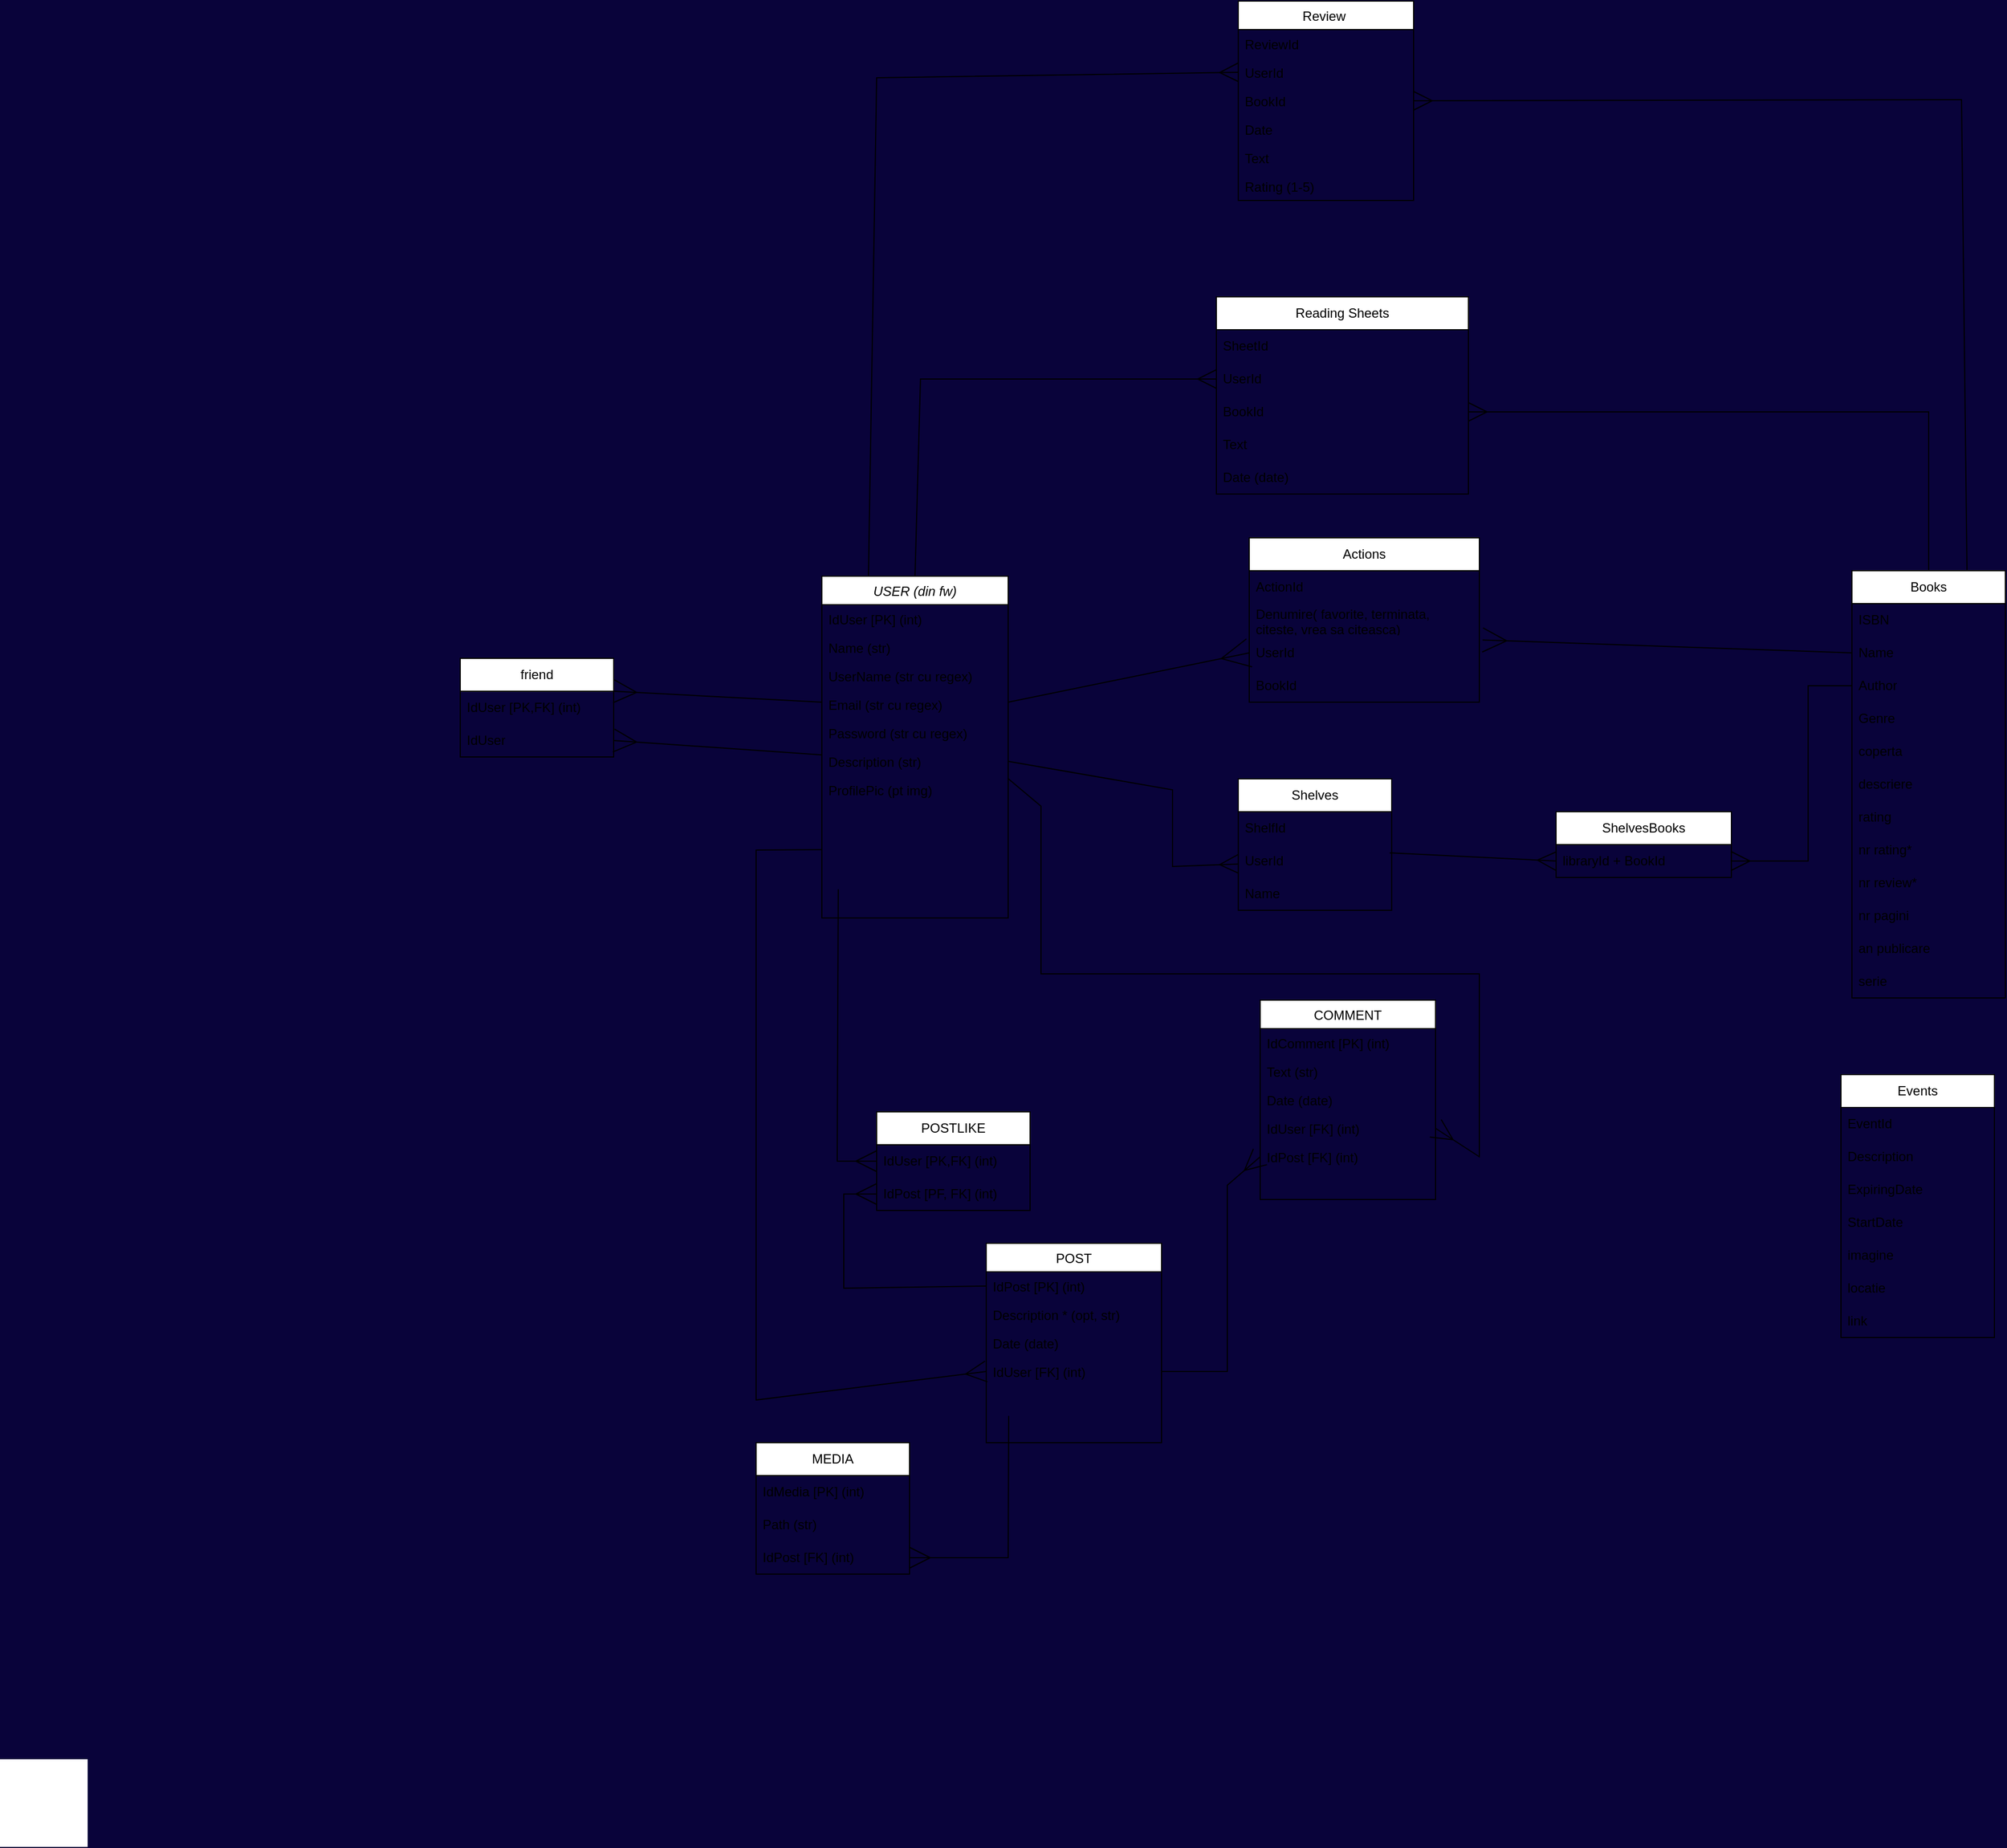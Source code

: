<mxfile version="25.0.2">
  <diagram name="Page-1" id="d7t0EijorHq8jaIxipue">
    <mxGraphModel dx="3233" dy="1976" grid="1" gridSize="10" guides="1" tooltips="1" connect="1" arrows="1" fold="1" page="1" pageScale="1" pageWidth="1920" pageHeight="1200" background="#09033a" math="0" shadow="0">
      <root>
        <mxCell id="0" />
        <mxCell id="1" parent="0" />
        <mxCell id="PUZ8tLJXQuR5AAKcZnAG-1" value="USER (din fw)" style="swimlane;fontStyle=2;align=center;verticalAlign=top;childLayout=stackLayout;horizontal=1;startSize=26;horizontalStack=0;resizeParent=1;resizeLast=0;collapsible=1;marginBottom=0;rounded=0;shadow=0;strokeWidth=1;" parent="1" vertex="1">
          <mxGeometry x="-1170" y="35" width="170" height="312" as="geometry">
            <mxRectangle x="230" y="140" width="160" height="26" as="alternateBounds" />
          </mxGeometry>
        </mxCell>
        <mxCell id="PUZ8tLJXQuR5AAKcZnAG-2" value="IdUser [PK] (int)" style="text;align=left;verticalAlign=top;spacingLeft=4;spacingRight=4;overflow=hidden;rotatable=0;points=[[0,0.5],[1,0.5]];portConstraint=eastwest;" parent="PUZ8tLJXQuR5AAKcZnAG-1" vertex="1">
          <mxGeometry y="26" width="170" height="26" as="geometry" />
        </mxCell>
        <mxCell id="PUZ8tLJXQuR5AAKcZnAG-3" value="Name (str)" style="text;align=left;verticalAlign=top;spacingLeft=4;spacingRight=4;overflow=hidden;rotatable=0;points=[[0,0.5],[1,0.5]];portConstraint=eastwest;" parent="PUZ8tLJXQuR5AAKcZnAG-1" vertex="1">
          <mxGeometry y="52" width="170" height="26" as="geometry" />
        </mxCell>
        <mxCell id="PUZ8tLJXQuR5AAKcZnAG-4" value="UserName (str cu regex)" style="text;align=left;verticalAlign=top;spacingLeft=4;spacingRight=4;overflow=hidden;rotatable=0;points=[[0,0.5],[1,0.5]];portConstraint=eastwest;" parent="PUZ8tLJXQuR5AAKcZnAG-1" vertex="1">
          <mxGeometry y="78" width="170" height="26" as="geometry" />
        </mxCell>
        <mxCell id="PUZ8tLJXQuR5AAKcZnAG-5" value="Email (str cu regex)" style="text;align=left;verticalAlign=top;spacingLeft=4;spacingRight=4;overflow=hidden;rotatable=0;points=[[0,0.5],[1,0.5]];portConstraint=eastwest;rounded=0;shadow=0;html=0;" parent="PUZ8tLJXQuR5AAKcZnAG-1" vertex="1">
          <mxGeometry y="104" width="170" height="26" as="geometry" />
        </mxCell>
        <mxCell id="PUZ8tLJXQuR5AAKcZnAG-7" value="Password (str cu regex)" style="text;align=left;verticalAlign=top;spacingLeft=4;spacingRight=4;overflow=hidden;rotatable=0;points=[[0,0.5],[1,0.5]];portConstraint=eastwest;" parent="PUZ8tLJXQuR5AAKcZnAG-1" vertex="1">
          <mxGeometry y="130" width="170" height="26" as="geometry" />
        </mxCell>
        <mxCell id="PUZ8tLJXQuR5AAKcZnAG-8" value="Description (str)" style="text;align=left;verticalAlign=top;spacingLeft=4;spacingRight=4;overflow=hidden;rotatable=0;points=[[0,0.5],[1,0.5]];portConstraint=eastwest;" parent="PUZ8tLJXQuR5AAKcZnAG-1" vertex="1">
          <mxGeometry y="156" width="170" height="26" as="geometry" />
        </mxCell>
        <mxCell id="PUZ8tLJXQuR5AAKcZnAG-9" value="ProfilePic (pt img)" style="text;align=left;verticalAlign=top;spacingLeft=4;spacingRight=4;overflow=hidden;rotatable=0;points=[[0,0.5],[1,0.5]];portConstraint=eastwest;" parent="PUZ8tLJXQuR5AAKcZnAG-1" vertex="1">
          <mxGeometry y="182" width="170" height="26" as="geometry" />
        </mxCell>
        <mxCell id="PUZ8tLJXQuR5AAKcZnAG-12" value="POST" style="swimlane;fontStyle=0;align=center;verticalAlign=top;childLayout=stackLayout;horizontal=1;startSize=26;horizontalStack=0;resizeParent=1;resizeLast=0;collapsible=1;marginBottom=0;rounded=0;shadow=0;strokeWidth=1;" parent="1" vertex="1">
          <mxGeometry x="-1020" y="644" width="160" height="182" as="geometry">
            <mxRectangle x="130" y="380" width="160" height="26" as="alternateBounds" />
          </mxGeometry>
        </mxCell>
        <mxCell id="PUZ8tLJXQuR5AAKcZnAG-13" value="IdPost [PK] (int)" style="text;align=left;verticalAlign=top;spacingLeft=4;spacingRight=4;overflow=hidden;rotatable=0;points=[[0,0.5],[1,0.5]];portConstraint=eastwest;" parent="PUZ8tLJXQuR5AAKcZnAG-12" vertex="1">
          <mxGeometry y="26" width="160" height="26" as="geometry" />
        </mxCell>
        <mxCell id="PUZ8tLJXQuR5AAKcZnAG-14" value="Description * (opt, str)" style="text;align=left;verticalAlign=top;spacingLeft=4;spacingRight=4;overflow=hidden;rotatable=0;points=[[0,0.5],[1,0.5]];portConstraint=eastwest;" parent="PUZ8tLJXQuR5AAKcZnAG-12" vertex="1">
          <mxGeometry y="52" width="160" height="26" as="geometry" />
        </mxCell>
        <mxCell id="PUZ8tLJXQuR5AAKcZnAG-15" value="Date (date)" style="text;align=left;verticalAlign=top;spacingLeft=4;spacingRight=4;overflow=hidden;rotatable=0;points=[[0,0.5],[1,0.5]];portConstraint=eastwest;rounded=0;shadow=0;html=0;" parent="PUZ8tLJXQuR5AAKcZnAG-12" vertex="1">
          <mxGeometry y="78" width="160" height="26" as="geometry" />
        </mxCell>
        <mxCell id="PUZ8tLJXQuR5AAKcZnAG-17" value="IdUser [FK] (int)" style="text;align=left;verticalAlign=top;spacingLeft=4;spacingRight=4;overflow=hidden;rotatable=0;points=[[0,0.5],[1,0.5]];portConstraint=eastwest;fontStyle=0" parent="PUZ8tLJXQuR5AAKcZnAG-12" vertex="1">
          <mxGeometry y="104" width="160" height="26" as="geometry" />
        </mxCell>
        <mxCell id="PUZ8tLJXQuR5AAKcZnAG-19" value="COMMENT" style="swimlane;fontStyle=0;align=center;verticalAlign=top;childLayout=stackLayout;horizontal=1;startSize=26;horizontalStack=0;resizeParent=1;resizeLast=0;collapsible=1;marginBottom=0;rounded=0;shadow=0;strokeWidth=1;" parent="1" vertex="1">
          <mxGeometry x="-770" y="422" width="160" height="182" as="geometry">
            <mxRectangle x="340" y="380" width="170" height="26" as="alternateBounds" />
          </mxGeometry>
        </mxCell>
        <mxCell id="PUZ8tLJXQuR5AAKcZnAG-20" value="IdComment [PK] (int)" style="text;align=left;verticalAlign=top;spacingLeft=4;spacingRight=4;overflow=hidden;rotatable=0;points=[[0,0.5],[1,0.5]];portConstraint=eastwest;" parent="PUZ8tLJXQuR5AAKcZnAG-19" vertex="1">
          <mxGeometry y="26" width="160" height="26" as="geometry" />
        </mxCell>
        <mxCell id="PUZ8tLJXQuR5AAKcZnAG-21" value="Text (str)" style="text;align=left;verticalAlign=top;spacingLeft=4;spacingRight=4;overflow=hidden;rotatable=0;points=[[0,0.5],[1,0.5]];portConstraint=eastwest;" parent="PUZ8tLJXQuR5AAKcZnAG-19" vertex="1">
          <mxGeometry y="52" width="160" height="26" as="geometry" />
        </mxCell>
        <mxCell id="PUZ8tLJXQuR5AAKcZnAG-22" value="Date (date)" style="text;align=left;verticalAlign=top;spacingLeft=4;spacingRight=4;overflow=hidden;rotatable=0;points=[[0,0.5],[1,0.5]];portConstraint=eastwest;" parent="PUZ8tLJXQuR5AAKcZnAG-19" vertex="1">
          <mxGeometry y="78" width="160" height="26" as="geometry" />
        </mxCell>
        <mxCell id="PUZ8tLJXQuR5AAKcZnAG-23" value="IdUser [FK] (int)" style="text;align=left;verticalAlign=top;spacingLeft=4;spacingRight=4;overflow=hidden;rotatable=0;points=[[0,0.5],[1,0.5]];portConstraint=eastwest;" parent="PUZ8tLJXQuR5AAKcZnAG-19" vertex="1">
          <mxGeometry y="104" width="160" height="26" as="geometry" />
        </mxCell>
        <mxCell id="PUZ8tLJXQuR5AAKcZnAG-24" value="IdPost [FK] (int)" style="text;align=left;verticalAlign=top;spacingLeft=4;spacingRight=4;overflow=hidden;rotatable=0;points=[[0,0.5],[1,0.5]];portConstraint=eastwest;" parent="PUZ8tLJXQuR5AAKcZnAG-19" vertex="1">
          <mxGeometry y="130" width="160" height="26" as="geometry" />
        </mxCell>
        <mxCell id="PUZ8tLJXQuR5AAKcZnAG-25" value="Review " style="swimlane;fontStyle=0;align=center;verticalAlign=top;childLayout=stackLayout;horizontal=1;startSize=26;horizontalStack=0;resizeParent=1;resizeLast=0;collapsible=1;marginBottom=0;rounded=0;shadow=0;strokeWidth=1;" parent="1" vertex="1">
          <mxGeometry x="-790" y="-490" width="160" height="182" as="geometry">
            <mxRectangle x="550" y="140" width="160" height="26" as="alternateBounds" />
          </mxGeometry>
        </mxCell>
        <mxCell id="PUZ8tLJXQuR5AAKcZnAG-26" value="ReviewId" style="text;align=left;verticalAlign=top;spacingLeft=4;spacingRight=4;overflow=hidden;rotatable=0;points=[[0,0.5],[1,0.5]];portConstraint=eastwest;rounded=0;shadow=0;html=0;" parent="PUZ8tLJXQuR5AAKcZnAG-25" vertex="1">
          <mxGeometry y="26" width="160" height="26" as="geometry" />
        </mxCell>
        <mxCell id="PUZ8tLJXQuR5AAKcZnAG-27" value="UserId" style="text;align=left;verticalAlign=top;spacingLeft=4;spacingRight=4;overflow=hidden;rotatable=0;points=[[0,0.5],[1,0.5]];portConstraint=eastwest;" parent="PUZ8tLJXQuR5AAKcZnAG-25" vertex="1">
          <mxGeometry y="52" width="160" height="26" as="geometry" />
        </mxCell>
        <mxCell id="PUZ8tLJXQuR5AAKcZnAG-28" value="BookId" style="text;align=left;verticalAlign=top;spacingLeft=4;spacingRight=4;overflow=hidden;rotatable=0;points=[[0,0.5],[1,0.5]];portConstraint=eastwest;rounded=0;shadow=0;html=0;" parent="PUZ8tLJXQuR5AAKcZnAG-25" vertex="1">
          <mxGeometry y="78" width="160" height="26" as="geometry" />
        </mxCell>
        <mxCell id="PUZ8tLJXQuR5AAKcZnAG-29" value="Date" style="text;align=left;verticalAlign=top;spacingLeft=4;spacingRight=4;overflow=hidden;rotatable=0;points=[[0,0.5],[1,0.5]];portConstraint=eastwest;rounded=0;shadow=0;html=0;" parent="PUZ8tLJXQuR5AAKcZnAG-25" vertex="1">
          <mxGeometry y="104" width="160" height="26" as="geometry" />
        </mxCell>
        <mxCell id="_pP_RwsEZ52vOT59SXGj-28" value="Text" style="text;align=left;verticalAlign=top;spacingLeft=4;spacingRight=4;overflow=hidden;rotatable=0;points=[[0,0.5],[1,0.5]];portConstraint=eastwest;rounded=0;shadow=0;html=0;" parent="PUZ8tLJXQuR5AAKcZnAG-25" vertex="1">
          <mxGeometry y="130" width="160" height="26" as="geometry" />
        </mxCell>
        <mxCell id="_pP_RwsEZ52vOT59SXGj-29" value="Rating (1-5)" style="text;align=left;verticalAlign=top;spacingLeft=4;spacingRight=4;overflow=hidden;rotatable=0;points=[[0,0.5],[1,0.5]];portConstraint=eastwest;rounded=0;shadow=0;html=0;" parent="PUZ8tLJXQuR5AAKcZnAG-25" vertex="1">
          <mxGeometry y="156" width="160" height="26" as="geometry" />
        </mxCell>
        <mxCell id="PUZ8tLJXQuR5AAKcZnAG-30" value="MEDIA" style="swimlane;fontStyle=0;childLayout=stackLayout;horizontal=1;startSize=30;horizontalStack=0;resizeParent=1;resizeParentMax=0;resizeLast=0;collapsible=1;marginBottom=0;whiteSpace=wrap;html=1;" parent="1" vertex="1">
          <mxGeometry x="-1230" y="826" width="140" height="120" as="geometry" />
        </mxCell>
        <mxCell id="PUZ8tLJXQuR5AAKcZnAG-31" value="IdMedia [PK] (int)" style="text;strokeColor=none;fillColor=none;align=left;verticalAlign=middle;spacingLeft=4;spacingRight=4;overflow=hidden;points=[[0,0.5],[1,0.5]];portConstraint=eastwest;rotatable=0;whiteSpace=wrap;html=1;" parent="PUZ8tLJXQuR5AAKcZnAG-30" vertex="1">
          <mxGeometry y="30" width="140" height="30" as="geometry" />
        </mxCell>
        <mxCell id="PUZ8tLJXQuR5AAKcZnAG-32" value="Path (str)" style="text;strokeColor=none;fillColor=none;align=left;verticalAlign=middle;spacingLeft=4;spacingRight=4;overflow=hidden;points=[[0,0.5],[1,0.5]];portConstraint=eastwest;rotatable=0;whiteSpace=wrap;html=1;" parent="PUZ8tLJXQuR5AAKcZnAG-30" vertex="1">
          <mxGeometry y="60" width="140" height="30" as="geometry" />
        </mxCell>
        <mxCell id="PUZ8tLJXQuR5AAKcZnAG-33" value="IdPost [FK] (int)" style="text;strokeColor=none;fillColor=none;align=left;verticalAlign=middle;spacingLeft=4;spacingRight=4;overflow=hidden;points=[[0,0.5],[1,0.5]];portConstraint=eastwest;rotatable=0;whiteSpace=wrap;html=1;" parent="PUZ8tLJXQuR5AAKcZnAG-30" vertex="1">
          <mxGeometry y="90" width="140" height="30" as="geometry" />
        </mxCell>
        <mxCell id="PUZ8tLJXQuR5AAKcZnAG-41" value="Reading Sheets" style="swimlane;fontStyle=0;childLayout=stackLayout;horizontal=1;startSize=30;horizontalStack=0;resizeParent=1;resizeParentMax=0;resizeLast=0;collapsible=1;marginBottom=0;whiteSpace=wrap;html=1;" parent="1" vertex="1">
          <mxGeometry x="-810" y="-220" width="230" height="180" as="geometry" />
        </mxCell>
        <mxCell id="PUZ8tLJXQuR5AAKcZnAG-42" value="SheetId" style="text;strokeColor=none;fillColor=none;align=left;verticalAlign=middle;spacingLeft=4;spacingRight=4;overflow=hidden;points=[[0,0.5],[1,0.5]];portConstraint=eastwest;rotatable=0;whiteSpace=wrap;html=1;" parent="PUZ8tLJXQuR5AAKcZnAG-41" vertex="1">
          <mxGeometry y="30" width="230" height="30" as="geometry" />
        </mxCell>
        <mxCell id="PUZ8tLJXQuR5AAKcZnAG-43" value="UserId" style="text;strokeColor=none;fillColor=none;align=left;verticalAlign=middle;spacingLeft=4;spacingRight=4;overflow=hidden;points=[[0,0.5],[1,0.5]];portConstraint=eastwest;rotatable=0;whiteSpace=wrap;html=1;" parent="PUZ8tLJXQuR5AAKcZnAG-41" vertex="1">
          <mxGeometry y="60" width="230" height="30" as="geometry" />
        </mxCell>
        <mxCell id="PUZ8tLJXQuR5AAKcZnAG-44" value="BookId" style="text;strokeColor=none;fillColor=none;align=left;verticalAlign=middle;spacingLeft=4;spacingRight=4;overflow=hidden;points=[[0,0.5],[1,0.5]];portConstraint=eastwest;rotatable=0;whiteSpace=wrap;html=1;" parent="PUZ8tLJXQuR5AAKcZnAG-41" vertex="1">
          <mxGeometry y="90" width="230" height="30" as="geometry" />
        </mxCell>
        <mxCell id="PUZ8tLJXQuR5AAKcZnAG-45" value="Text" style="text;strokeColor=none;fillColor=none;align=left;verticalAlign=middle;spacingLeft=4;spacingRight=4;overflow=hidden;points=[[0,0.5],[1,0.5]];portConstraint=eastwest;rotatable=0;whiteSpace=wrap;html=1;" parent="PUZ8tLJXQuR5AAKcZnAG-41" vertex="1">
          <mxGeometry y="120" width="230" height="30" as="geometry" />
        </mxCell>
        <mxCell id="_pP_RwsEZ52vOT59SXGj-23" value="Date (date)" style="text;strokeColor=none;fillColor=none;align=left;verticalAlign=middle;spacingLeft=4;spacingRight=4;overflow=hidden;points=[[0,0.5],[1,0.5]];portConstraint=eastwest;rotatable=0;whiteSpace=wrap;html=1;" parent="PUZ8tLJXQuR5AAKcZnAG-41" vertex="1">
          <mxGeometry y="150" width="230" height="30" as="geometry" />
        </mxCell>
        <mxCell id="PUZ8tLJXQuR5AAKcZnAG-46" value="Books" style="swimlane;fontStyle=0;childLayout=stackLayout;horizontal=1;startSize=30;horizontalStack=0;resizeParent=1;resizeParentMax=0;resizeLast=0;collapsible=1;marginBottom=0;whiteSpace=wrap;html=1;" parent="1" vertex="1">
          <mxGeometry x="-230" y="30" width="140" height="390" as="geometry" />
        </mxCell>
        <mxCell id="PUZ8tLJXQuR5AAKcZnAG-47" value="ISBN" style="text;strokeColor=none;fillColor=none;align=left;verticalAlign=middle;spacingLeft=4;spacingRight=4;overflow=hidden;points=[[0,0.5],[1,0.5]];portConstraint=eastwest;rotatable=0;whiteSpace=wrap;html=1;" parent="PUZ8tLJXQuR5AAKcZnAG-46" vertex="1">
          <mxGeometry y="30" width="140" height="30" as="geometry" />
        </mxCell>
        <mxCell id="PUZ8tLJXQuR5AAKcZnAG-48" value="Name" style="text;strokeColor=none;fillColor=none;align=left;verticalAlign=middle;spacingLeft=4;spacingRight=4;overflow=hidden;points=[[0,0.5],[1,0.5]];portConstraint=eastwest;rotatable=0;whiteSpace=wrap;html=1;" parent="PUZ8tLJXQuR5AAKcZnAG-46" vertex="1">
          <mxGeometry y="60" width="140" height="30" as="geometry" />
        </mxCell>
        <mxCell id="PUZ8tLJXQuR5AAKcZnAG-49" value="Author" style="text;strokeColor=none;fillColor=none;align=left;verticalAlign=middle;spacingLeft=4;spacingRight=4;overflow=hidden;points=[[0,0.5],[1,0.5]];portConstraint=eastwest;rotatable=0;whiteSpace=wrap;html=1;" parent="PUZ8tLJXQuR5AAKcZnAG-46" vertex="1">
          <mxGeometry y="90" width="140" height="30" as="geometry" />
        </mxCell>
        <mxCell id="_pP_RwsEZ52vOT59SXGj-2" value="Genre" style="text;strokeColor=none;fillColor=none;align=left;verticalAlign=middle;spacingLeft=4;spacingRight=4;overflow=hidden;points=[[0,0.5],[1,0.5]];portConstraint=eastwest;rotatable=0;whiteSpace=wrap;html=1;" parent="PUZ8tLJXQuR5AAKcZnAG-46" vertex="1">
          <mxGeometry y="120" width="140" height="30" as="geometry" />
        </mxCell>
        <mxCell id="Vw2BUO0Vsb5WRsxz1SZK-1" value="coperta" style="text;strokeColor=none;fillColor=none;align=left;verticalAlign=middle;spacingLeft=4;spacingRight=4;overflow=hidden;points=[[0,0.5],[1,0.5]];portConstraint=eastwest;rotatable=0;whiteSpace=wrap;html=1;" parent="PUZ8tLJXQuR5AAKcZnAG-46" vertex="1">
          <mxGeometry y="150" width="140" height="30" as="geometry" />
        </mxCell>
        <mxCell id="Vw2BUO0Vsb5WRsxz1SZK-2" value="descriere" style="text;strokeColor=none;fillColor=none;align=left;verticalAlign=middle;spacingLeft=4;spacingRight=4;overflow=hidden;points=[[0,0.5],[1,0.5]];portConstraint=eastwest;rotatable=0;whiteSpace=wrap;html=1;" parent="PUZ8tLJXQuR5AAKcZnAG-46" vertex="1">
          <mxGeometry y="180" width="140" height="30" as="geometry" />
        </mxCell>
        <mxCell id="Vw2BUO0Vsb5WRsxz1SZK-3" value="rating" style="text;strokeColor=none;fillColor=none;align=left;verticalAlign=middle;spacingLeft=4;spacingRight=4;overflow=hidden;points=[[0,0.5],[1,0.5]];portConstraint=eastwest;rotatable=0;whiteSpace=wrap;html=1;" parent="PUZ8tLJXQuR5AAKcZnAG-46" vertex="1">
          <mxGeometry y="210" width="140" height="30" as="geometry" />
        </mxCell>
        <mxCell id="Vw2BUO0Vsb5WRsxz1SZK-4" value="nr rating*" style="text;strokeColor=none;fillColor=none;align=left;verticalAlign=middle;spacingLeft=4;spacingRight=4;overflow=hidden;points=[[0,0.5],[1,0.5]];portConstraint=eastwest;rotatable=0;whiteSpace=wrap;html=1;" parent="PUZ8tLJXQuR5AAKcZnAG-46" vertex="1">
          <mxGeometry y="240" width="140" height="30" as="geometry" />
        </mxCell>
        <mxCell id="Vw2BUO0Vsb5WRsxz1SZK-5" value="nr review*" style="text;strokeColor=none;fillColor=none;align=left;verticalAlign=middle;spacingLeft=4;spacingRight=4;overflow=hidden;points=[[0,0.5],[1,0.5]];portConstraint=eastwest;rotatable=0;whiteSpace=wrap;html=1;" parent="PUZ8tLJXQuR5AAKcZnAG-46" vertex="1">
          <mxGeometry y="270" width="140" height="30" as="geometry" />
        </mxCell>
        <mxCell id="Vw2BUO0Vsb5WRsxz1SZK-6" value="nr pagini" style="text;strokeColor=none;fillColor=none;align=left;verticalAlign=middle;spacingLeft=4;spacingRight=4;overflow=hidden;points=[[0,0.5],[1,0.5]];portConstraint=eastwest;rotatable=0;whiteSpace=wrap;html=1;" parent="PUZ8tLJXQuR5AAKcZnAG-46" vertex="1">
          <mxGeometry y="300" width="140" height="30" as="geometry" />
        </mxCell>
        <mxCell id="Vw2BUO0Vsb5WRsxz1SZK-7" value="an publicare" style="text;strokeColor=none;fillColor=none;align=left;verticalAlign=middle;spacingLeft=4;spacingRight=4;overflow=hidden;points=[[0,0.5],[1,0.5]];portConstraint=eastwest;rotatable=0;whiteSpace=wrap;html=1;" parent="PUZ8tLJXQuR5AAKcZnAG-46" vertex="1">
          <mxGeometry y="330" width="140" height="30" as="geometry" />
        </mxCell>
        <mxCell id="Vw2BUO0Vsb5WRsxz1SZK-8" value="serie" style="text;strokeColor=none;fillColor=none;align=left;verticalAlign=middle;spacingLeft=4;spacingRight=4;overflow=hidden;points=[[0,0.5],[1,0.5]];portConstraint=eastwest;rotatable=0;whiteSpace=wrap;html=1;" parent="PUZ8tLJXQuR5AAKcZnAG-46" vertex="1">
          <mxGeometry y="360" width="140" height="30" as="geometry" />
        </mxCell>
        <mxCell id="PUZ8tLJXQuR5AAKcZnAG-60" value="" style="endArrow=none;html=1;rounded=0;exitX=0;exitY=0.5;exitDx=0;exitDy=0;endFill=0;endSize=17;startArrow=ERmany;startFill=0;startSize=17;entryX=0;entryY=0.603;entryDx=0;entryDy=0;entryPerimeter=0;" parent="1" source="PUZ8tLJXQuR5AAKcZnAG-17" edge="1">
          <mxGeometry width="50" height="50" relative="1" as="geometry">
            <mxPoint x="-1170" y="695.74" as="sourcePoint" />
            <mxPoint x="-1170" y="284.678" as="targetPoint" />
            <Array as="points">
              <mxPoint x="-1230" y="787" />
              <mxPoint x="-1230" y="285" />
            </Array>
          </mxGeometry>
        </mxCell>
        <mxCell id="PUZ8tLJXQuR5AAKcZnAG-61" value="" style="endArrow=ERmany;html=1;rounded=0;exitX=1;exitY=0.5;exitDx=0;exitDy=0;entryX=0;entryY=0.5;entryDx=0;entryDy=0;endFill=0;endSize=17;" parent="1" target="PUZ8tLJXQuR5AAKcZnAG-24" edge="1">
          <mxGeometry width="50" height="50" relative="1" as="geometry">
            <mxPoint x="-860" y="761" as="sourcePoint" />
            <mxPoint x="-746" y="809" as="targetPoint" />
            <Array as="points">
              <mxPoint x="-800" y="761" />
              <mxPoint x="-800" y="591" />
            </Array>
          </mxGeometry>
        </mxCell>
        <mxCell id="PUZ8tLJXQuR5AAKcZnAG-62" value="" style="endArrow=none;html=1;rounded=0;exitX=1;exitY=0.5;exitDx=0;exitDy=0;endFill=0;endSize=14;startArrow=ERmany;startFill=0;startSize=17;entryX=0.998;entryY=0.097;entryDx=0;entryDy=0;entryPerimeter=0;" parent="1" source="PUZ8tLJXQuR5AAKcZnAG-23" target="PUZ8tLJXQuR5AAKcZnAG-9" edge="1">
          <mxGeometry width="50" height="50" relative="1" as="geometry">
            <mxPoint x="-690" y="749" as="sourcePoint" />
            <mxPoint x="-990" y="245" as="targetPoint" />
            <Array as="points">
              <mxPoint x="-570" y="565" />
              <mxPoint x="-570" y="398" />
              <mxPoint x="-970" y="398" />
              <mxPoint x="-970" y="245" />
            </Array>
          </mxGeometry>
        </mxCell>
        <mxCell id="PUZ8tLJXQuR5AAKcZnAG-63" value="" style="endArrow=none;html=1;rounded=0;exitX=1;exitY=0.5;exitDx=0;exitDy=0;entryX=0.128;entryY=1.06;entryDx=0;entryDy=0;entryPerimeter=0;endFill=0;jumpSize=6;endSize=17;startArrow=ERmany;startFill=0;startSize=17;" parent="1" source="PUZ8tLJXQuR5AAKcZnAG-33" edge="1">
          <mxGeometry width="50" height="50" relative="1" as="geometry">
            <mxPoint x="-1150" y="1049" as="sourcePoint" />
            <mxPoint x="-999.52" y="801.56" as="targetPoint" />
            <Array as="points">
              <mxPoint x="-1050" y="931" />
              <mxPoint x="-1000" y="931" />
            </Array>
          </mxGeometry>
        </mxCell>
        <mxCell id="PUZ8tLJXQuR5AAKcZnAG-64" value="Events" style="swimlane;fontStyle=0;childLayout=stackLayout;horizontal=1;startSize=30;horizontalStack=0;resizeParent=1;resizeParentMax=0;resizeLast=0;collapsible=1;marginBottom=0;whiteSpace=wrap;html=1;" parent="1" vertex="1">
          <mxGeometry x="-240" y="490" width="140" height="240" as="geometry" />
        </mxCell>
        <mxCell id="PUZ8tLJXQuR5AAKcZnAG-65" value="EventId" style="text;strokeColor=none;fillColor=none;align=left;verticalAlign=middle;spacingLeft=4;spacingRight=4;overflow=hidden;points=[[0,0.5],[1,0.5]];portConstraint=eastwest;rotatable=0;whiteSpace=wrap;html=1;" parent="PUZ8tLJXQuR5AAKcZnAG-64" vertex="1">
          <mxGeometry y="30" width="140" height="30" as="geometry" />
        </mxCell>
        <mxCell id="PUZ8tLJXQuR5AAKcZnAG-66" value="Description" style="text;strokeColor=none;fillColor=none;align=left;verticalAlign=middle;spacingLeft=4;spacingRight=4;overflow=hidden;points=[[0,0.5],[1,0.5]];portConstraint=eastwest;rotatable=0;whiteSpace=wrap;html=1;" parent="PUZ8tLJXQuR5AAKcZnAG-64" vertex="1">
          <mxGeometry y="60" width="140" height="30" as="geometry" />
        </mxCell>
        <mxCell id="_pP_RwsEZ52vOT59SXGj-24" value="ExpiringDate" style="text;strokeColor=none;fillColor=none;align=left;verticalAlign=middle;spacingLeft=4;spacingRight=4;overflow=hidden;points=[[0,0.5],[1,0.5]];portConstraint=eastwest;rotatable=0;whiteSpace=wrap;html=1;" parent="PUZ8tLJXQuR5AAKcZnAG-64" vertex="1">
          <mxGeometry y="90" width="140" height="30" as="geometry" />
        </mxCell>
        <mxCell id="_pP_RwsEZ52vOT59SXGj-25" value="StartDate" style="text;strokeColor=none;fillColor=none;align=left;verticalAlign=middle;spacingLeft=4;spacingRight=4;overflow=hidden;points=[[0,0.5],[1,0.5]];portConstraint=eastwest;rotatable=0;whiteSpace=wrap;html=1;" parent="PUZ8tLJXQuR5AAKcZnAG-64" vertex="1">
          <mxGeometry y="120" width="140" height="30" as="geometry" />
        </mxCell>
        <mxCell id="Vw2BUO0Vsb5WRsxz1SZK-9" value="imagine" style="text;strokeColor=none;fillColor=none;align=left;verticalAlign=middle;spacingLeft=4;spacingRight=4;overflow=hidden;points=[[0,0.5],[1,0.5]];portConstraint=eastwest;rotatable=0;whiteSpace=wrap;html=1;" parent="PUZ8tLJXQuR5AAKcZnAG-64" vertex="1">
          <mxGeometry y="150" width="140" height="30" as="geometry" />
        </mxCell>
        <mxCell id="Vw2BUO0Vsb5WRsxz1SZK-10" value="locatie" style="text;strokeColor=none;fillColor=none;align=left;verticalAlign=middle;spacingLeft=4;spacingRight=4;overflow=hidden;points=[[0,0.5],[1,0.5]];portConstraint=eastwest;rotatable=0;whiteSpace=wrap;html=1;" parent="PUZ8tLJXQuR5AAKcZnAG-64" vertex="1">
          <mxGeometry y="180" width="140" height="30" as="geometry" />
        </mxCell>
        <mxCell id="Vw2BUO0Vsb5WRsxz1SZK-11" value="link" style="text;strokeColor=none;fillColor=none;align=left;verticalAlign=middle;spacingLeft=4;spacingRight=4;overflow=hidden;points=[[0,0.5],[1,0.5]];portConstraint=eastwest;rotatable=0;whiteSpace=wrap;html=1;" parent="PUZ8tLJXQuR5AAKcZnAG-64" vertex="1">
          <mxGeometry y="210" width="140" height="30" as="geometry" />
        </mxCell>
        <mxCell id="Uzm5XDvu-IsSwAludkPc-1" value="POSTLIKE" style="swimlane;fontStyle=0;childLayout=stackLayout;horizontal=1;startSize=30;horizontalStack=0;resizeParent=1;resizeParentMax=0;resizeLast=0;collapsible=1;marginBottom=0;whiteSpace=wrap;html=1;" parent="1" vertex="1">
          <mxGeometry x="-1120" y="524" width="140" height="90" as="geometry" />
        </mxCell>
        <mxCell id="Uzm5XDvu-IsSwAludkPc-2" value="IdUser [PK,FK] (int)" style="text;strokeColor=none;fillColor=none;align=left;verticalAlign=middle;spacingLeft=4;spacingRight=4;overflow=hidden;points=[[0,0.5],[1,0.5]];portConstraint=eastwest;rotatable=0;whiteSpace=wrap;html=1;" parent="Uzm5XDvu-IsSwAludkPc-1" vertex="1">
          <mxGeometry y="30" width="140" height="30" as="geometry" />
        </mxCell>
        <mxCell id="Uzm5XDvu-IsSwAludkPc-3" value="IdPost [PF, FK] (int)" style="text;strokeColor=none;fillColor=none;align=left;verticalAlign=middle;spacingLeft=4;spacingRight=4;overflow=hidden;points=[[0,0.5],[1,0.5]];portConstraint=eastwest;rotatable=0;whiteSpace=wrap;html=1;" parent="Uzm5XDvu-IsSwAludkPc-1" vertex="1">
          <mxGeometry y="60" width="140" height="30" as="geometry" />
        </mxCell>
        <mxCell id="Uzm5XDvu-IsSwAludkPc-11" value="" style="endArrow=ERmany;html=1;rounded=0;entryX=0;entryY=0.5;entryDx=0;entryDy=0;exitX=0;exitY=0.5;exitDx=0;exitDy=0;startArrow=none;startFill=0;endFill=0;endSize=17;" parent="1" source="PUZ8tLJXQuR5AAKcZnAG-13" target="Uzm5XDvu-IsSwAludkPc-3" edge="1">
          <mxGeometry width="50" height="50" relative="1" as="geometry">
            <mxPoint x="-1190" y="721" as="sourcePoint" />
            <mxPoint x="-1140" y="671" as="targetPoint" />
            <Array as="points">
              <mxPoint x="-1150" y="685" />
              <mxPoint x="-1150" y="599" />
            </Array>
          </mxGeometry>
        </mxCell>
        <mxCell id="Uzm5XDvu-IsSwAludkPc-12" value="" style="endArrow=ERmany;html=1;rounded=0;entryX=0;entryY=0.5;entryDx=0;entryDy=0;endFill=0;endSize=17;exitX=0.088;exitY=0.996;exitDx=0;exitDy=0;exitPerimeter=0;" parent="1" target="Uzm5XDvu-IsSwAludkPc-2" edge="1">
          <mxGeometry width="50" height="50" relative="1" as="geometry">
            <mxPoint x="-1155.04" y="320.896" as="sourcePoint" />
            <mxPoint x="-910" y="635" as="targetPoint" />
            <Array as="points">
              <mxPoint x="-1156" y="569" />
            </Array>
          </mxGeometry>
        </mxCell>
        <mxCell id="M7tEIee7Mg-m7y8RNfFt-2" value="Shelves" style="swimlane;fontStyle=0;childLayout=stackLayout;horizontal=1;startSize=30;horizontalStack=0;resizeParent=1;resizeParentMax=0;resizeLast=0;collapsible=1;marginBottom=0;whiteSpace=wrap;html=1;" parent="1" vertex="1">
          <mxGeometry x="-790" y="220" width="140" height="120" as="geometry" />
        </mxCell>
        <mxCell id="M7tEIee7Mg-m7y8RNfFt-3" value="ShelfId" style="text;strokeColor=none;fillColor=none;align=left;verticalAlign=middle;spacingLeft=4;spacingRight=4;overflow=hidden;points=[[0,0.5],[1,0.5]];portConstraint=eastwest;rotatable=0;whiteSpace=wrap;html=1;" parent="M7tEIee7Mg-m7y8RNfFt-2" vertex="1">
          <mxGeometry y="30" width="140" height="30" as="geometry" />
        </mxCell>
        <mxCell id="M7tEIee7Mg-m7y8RNfFt-4" value="UserId" style="text;strokeColor=none;fillColor=none;align=left;verticalAlign=middle;spacingLeft=4;spacingRight=4;overflow=hidden;points=[[0,0.5],[1,0.5]];portConstraint=eastwest;rotatable=0;whiteSpace=wrap;html=1;" parent="M7tEIee7Mg-m7y8RNfFt-2" vertex="1">
          <mxGeometry y="60" width="140" height="30" as="geometry" />
        </mxCell>
        <mxCell id="_pP_RwsEZ52vOT59SXGj-5" value="Name" style="text;strokeColor=none;fillColor=none;align=left;verticalAlign=middle;spacingLeft=4;spacingRight=4;overflow=hidden;points=[[0,0.5],[1,0.5]];portConstraint=eastwest;rotatable=0;whiteSpace=wrap;html=1;" parent="M7tEIee7Mg-m7y8RNfFt-2" vertex="1">
          <mxGeometry y="90" width="140" height="30" as="geometry" />
        </mxCell>
        <mxCell id="M7tEIee7Mg-m7y8RNfFt-14" value="" style="whiteSpace=wrap;html=1;aspect=fixed;strokeColor=none;" parent="1" vertex="1">
          <mxGeometry x="-1920" y="1115" width="80" height="80" as="geometry" />
        </mxCell>
        <mxCell id="_pP_RwsEZ52vOT59SXGj-3" value="" style="endArrow=none;html=1;rounded=0;entryX=1;entryY=0.5;entryDx=0;entryDy=0;startArrow=ERmany;startFill=0;startSize=15;" parent="1" source="M7tEIee7Mg-m7y8RNfFt-4" target="PUZ8tLJXQuR5AAKcZnAG-8" edge="1">
          <mxGeometry width="50" height="50" relative="1" as="geometry">
            <mxPoint x="-1430" y="310" as="sourcePoint" />
            <mxPoint x="-1380" y="260" as="targetPoint" />
            <Array as="points">
              <mxPoint x="-850" y="300" />
              <mxPoint x="-850" y="230" />
            </Array>
          </mxGeometry>
        </mxCell>
        <mxCell id="_pP_RwsEZ52vOT59SXGj-14" value="ShelvesBooks" style="swimlane;fontStyle=0;childLayout=stackLayout;horizontal=1;startSize=30;horizontalStack=0;resizeParent=1;resizeParentMax=0;resizeLast=0;collapsible=1;marginBottom=0;whiteSpace=wrap;html=1;" parent="1" vertex="1">
          <mxGeometry x="-500" y="250" width="160" height="60" as="geometry" />
        </mxCell>
        <mxCell id="_pP_RwsEZ52vOT59SXGj-15" value="libraryId + BookId" style="text;strokeColor=none;fillColor=none;align=left;verticalAlign=middle;spacingLeft=4;spacingRight=4;overflow=hidden;points=[[0,0.5],[1,0.5]];portConstraint=eastwest;rotatable=0;whiteSpace=wrap;html=1;" parent="_pP_RwsEZ52vOT59SXGj-14" vertex="1">
          <mxGeometry y="30" width="160" height="30" as="geometry" />
        </mxCell>
        <mxCell id="_pP_RwsEZ52vOT59SXGj-17" value="" style="endArrow=ERmany;html=1;rounded=0;exitX=0.987;exitY=0.253;exitDx=0;exitDy=0;entryX=0;entryY=0.5;entryDx=0;entryDy=0;endFill=0;endSize=15;exitPerimeter=0;" parent="1" source="M7tEIee7Mg-m7y8RNfFt-4" target="_pP_RwsEZ52vOT59SXGj-15" edge="1">
          <mxGeometry width="50" height="50" relative="1" as="geometry">
            <mxPoint x="-640" y="290" as="sourcePoint" />
            <mxPoint x="-500" y="290" as="targetPoint" />
          </mxGeometry>
        </mxCell>
        <mxCell id="_pP_RwsEZ52vOT59SXGj-19" value="" style="endArrow=ERmany;html=1;rounded=0;exitX=0;exitY=0.5;exitDx=0;exitDy=0;entryX=1;entryY=0.5;entryDx=0;entryDy=0;endFill=0;endSize=15;" parent="1" source="PUZ8tLJXQuR5AAKcZnAG-49" target="_pP_RwsEZ52vOT59SXGj-15" edge="1">
          <mxGeometry width="50" height="50" relative="1" as="geometry">
            <mxPoint x="-210" y="290" as="sourcePoint" />
            <mxPoint x="-320" y="290" as="targetPoint" />
            <Array as="points">
              <mxPoint x="-270" y="135" />
              <mxPoint x="-270" y="295" />
            </Array>
          </mxGeometry>
        </mxCell>
        <mxCell id="_pP_RwsEZ52vOT59SXGj-21" value="" style="endArrow=ERmany;html=1;rounded=0;exitX=0.5;exitY=0;exitDx=0;exitDy=0;entryX=0;entryY=0.5;entryDx=0;entryDy=0;endFill=0;startSize=10;endSize=15;" parent="1" source="PUZ8tLJXQuR5AAKcZnAG-1" target="PUZ8tLJXQuR5AAKcZnAG-43" edge="1">
          <mxGeometry width="50" height="50" relative="1" as="geometry">
            <mxPoint x="-1090" y="20" as="sourcePoint" />
            <mxPoint x="-1040" y="-30" as="targetPoint" />
            <Array as="points">
              <mxPoint x="-1080" y="-145" />
            </Array>
          </mxGeometry>
        </mxCell>
        <mxCell id="_pP_RwsEZ52vOT59SXGj-22" value="" style="endArrow=ERmany;html=1;rounded=0;exitX=0.5;exitY=0;exitDx=0;exitDy=0;entryX=1;entryY=0.5;entryDx=0;entryDy=0;startArrow=none;startFill=0;endSize=15;startSize=13;endFill=0;" parent="1" source="PUZ8tLJXQuR5AAKcZnAG-46" target="PUZ8tLJXQuR5AAKcZnAG-44" edge="1">
          <mxGeometry width="50" height="50" relative="1" as="geometry">
            <mxPoint x="-500" y="10" as="sourcePoint" />
            <mxPoint x="-450" y="-40" as="targetPoint" />
            <Array as="points">
              <mxPoint x="-160" y="-115" />
            </Array>
          </mxGeometry>
        </mxCell>
        <mxCell id="_pP_RwsEZ52vOT59SXGj-26" value="" style="endArrow=ERmany;html=1;rounded=0;exitX=0.25;exitY=0;exitDx=0;exitDy=0;entryX=0;entryY=0.5;entryDx=0;entryDy=0;endFill=0;startSize=10;endSize=15;" parent="1" source="PUZ8tLJXQuR5AAKcZnAG-1" target="PUZ8tLJXQuR5AAKcZnAG-27" edge="1">
          <mxGeometry width="50" height="50" relative="1" as="geometry">
            <mxPoint x="-1120" y="-110" as="sourcePoint" />
            <mxPoint x="-845" y="-290" as="targetPoint" />
            <Array as="points">
              <mxPoint x="-1120" y="-420" />
            </Array>
          </mxGeometry>
        </mxCell>
        <mxCell id="_pP_RwsEZ52vOT59SXGj-27" value="" style="endArrow=ERmany;html=1;rounded=0;exitX=0.75;exitY=0;exitDx=0;exitDy=0;entryX=1;entryY=0.5;entryDx=0;entryDy=0;startArrow=none;startFill=0;endSize=15;startSize=13;endFill=0;" parent="1" source="PUZ8tLJXQuR5AAKcZnAG-46" target="PUZ8tLJXQuR5AAKcZnAG-28" edge="1">
          <mxGeometry width="50" height="50" relative="1" as="geometry">
            <mxPoint x="-180" y="-265" as="sourcePoint" />
            <mxPoint x="-600" y="-410" as="targetPoint" />
            <Array as="points">
              <mxPoint x="-130" y="-400" />
            </Array>
          </mxGeometry>
        </mxCell>
        <mxCell id="gqULJBK-X4bvL3519kWo-1" value="Actions" style="swimlane;fontStyle=0;childLayout=stackLayout;horizontal=1;startSize=30;horizontalStack=0;resizeParent=1;resizeParentMax=0;resizeLast=0;collapsible=1;marginBottom=0;whiteSpace=wrap;html=1;" vertex="1" parent="1">
          <mxGeometry x="-780" width="210" height="150" as="geometry" />
        </mxCell>
        <mxCell id="gqULJBK-X4bvL3519kWo-2" value="ActionId" style="text;strokeColor=none;fillColor=none;align=left;verticalAlign=middle;spacingLeft=4;spacingRight=4;overflow=hidden;points=[[0,0.5],[1,0.5]];portConstraint=eastwest;rotatable=0;whiteSpace=wrap;html=1;" vertex="1" parent="gqULJBK-X4bvL3519kWo-1">
          <mxGeometry y="30" width="210" height="30" as="geometry" />
        </mxCell>
        <mxCell id="gqULJBK-X4bvL3519kWo-3" value="Denumire( favorite, terminata, citeste, vrea sa citeasca)" style="text;strokeColor=none;fillColor=none;align=left;verticalAlign=middle;spacingLeft=4;spacingRight=4;overflow=hidden;points=[[0,0.5],[1,0.5]];portConstraint=eastwest;rotatable=0;whiteSpace=wrap;html=1;" vertex="1" parent="gqULJBK-X4bvL3519kWo-1">
          <mxGeometry y="60" width="210" height="30" as="geometry" />
        </mxCell>
        <mxCell id="gqULJBK-X4bvL3519kWo-4" value="UserId" style="text;strokeColor=none;fillColor=none;align=left;verticalAlign=middle;spacingLeft=4;spacingRight=4;overflow=hidden;points=[[0,0.5],[1,0.5]];portConstraint=eastwest;rotatable=0;whiteSpace=wrap;html=1;" vertex="1" parent="gqULJBK-X4bvL3519kWo-1">
          <mxGeometry y="90" width="210" height="30" as="geometry" />
        </mxCell>
        <mxCell id="gqULJBK-X4bvL3519kWo-9" value="BookId" style="text;strokeColor=none;fillColor=none;align=left;verticalAlign=middle;spacingLeft=4;spacingRight=4;overflow=hidden;points=[[0,0.5],[1,0.5]];portConstraint=eastwest;rotatable=0;whiteSpace=wrap;html=1;" vertex="1" parent="gqULJBK-X4bvL3519kWo-1">
          <mxGeometry y="120" width="210" height="30" as="geometry" />
        </mxCell>
        <mxCell id="gqULJBK-X4bvL3519kWo-10" value="" style="endArrow=ERmany;html=1;rounded=0;entryX=0;entryY=0.5;entryDx=0;entryDy=0;endFill=0;endSize=24;" edge="1" parent="1" target="gqULJBK-X4bvL3519kWo-4">
          <mxGeometry width="50" height="50" relative="1" as="geometry">
            <mxPoint x="-1000" y="150" as="sourcePoint" />
            <mxPoint x="-950" y="100" as="targetPoint" />
          </mxGeometry>
        </mxCell>
        <mxCell id="gqULJBK-X4bvL3519kWo-11" value="" style="endArrow=none;html=1;rounded=0;exitX=1.014;exitY=0.108;exitDx=0;exitDy=0;exitPerimeter=0;entryX=0;entryY=0.5;entryDx=0;entryDy=0;startArrow=ERmany;startFill=0;endSize=15;startSize=20;" edge="1" parent="1" source="gqULJBK-X4bvL3519kWo-4" target="PUZ8tLJXQuR5AAKcZnAG-48">
          <mxGeometry width="50" height="50" relative="1" as="geometry">
            <mxPoint x="-640" y="100" as="sourcePoint" />
            <mxPoint x="-590" y="50" as="targetPoint" />
          </mxGeometry>
        </mxCell>
        <mxCell id="gqULJBK-X4bvL3519kWo-13" value="friend" style="swimlane;fontStyle=0;childLayout=stackLayout;horizontal=1;startSize=30;horizontalStack=0;resizeParent=1;resizeParentMax=0;resizeLast=0;collapsible=1;marginBottom=0;whiteSpace=wrap;html=1;" vertex="1" parent="1">
          <mxGeometry x="-1500" y="110" width="140" height="90" as="geometry" />
        </mxCell>
        <mxCell id="gqULJBK-X4bvL3519kWo-14" value="IdUser [PK,FK] (int)" style="text;strokeColor=none;fillColor=none;align=left;verticalAlign=middle;spacingLeft=4;spacingRight=4;overflow=hidden;points=[[0,0.5],[1,0.5]];portConstraint=eastwest;rotatable=0;whiteSpace=wrap;html=1;" vertex="1" parent="gqULJBK-X4bvL3519kWo-13">
          <mxGeometry y="30" width="140" height="30" as="geometry" />
        </mxCell>
        <mxCell id="gqULJBK-X4bvL3519kWo-15" value="IdUser" style="text;strokeColor=none;fillColor=none;align=left;verticalAlign=middle;spacingLeft=4;spacingRight=4;overflow=hidden;points=[[0,0.5],[1,0.5]];portConstraint=eastwest;rotatable=0;whiteSpace=wrap;html=1;" vertex="1" parent="gqULJBK-X4bvL3519kWo-13">
          <mxGeometry y="60" width="140" height="30" as="geometry" />
        </mxCell>
        <mxCell id="gqULJBK-X4bvL3519kWo-16" value="" style="endArrow=none;html=1;rounded=0;exitX=1;exitY=0.5;exitDx=0;exitDy=0;startArrow=ERmany;startFill=0;targetPerimeterSpacing=0;endSize=16;startSize=19;" edge="1" parent="1" source="gqULJBK-X4bvL3519kWo-15" target="PUZ8tLJXQuR5AAKcZnAG-8">
          <mxGeometry width="50" height="50" relative="1" as="geometry">
            <mxPoint x="-1320" y="180" as="sourcePoint" />
            <mxPoint x="-1270" y="130" as="targetPoint" />
          </mxGeometry>
        </mxCell>
        <mxCell id="gqULJBK-X4bvL3519kWo-18" value="" style="endArrow=none;html=1;rounded=0;startArrow=ERmany;startFill=0;targetPerimeterSpacing=0;endSize=16;startSize=19;" edge="1" parent="1">
          <mxGeometry width="50" height="50" relative="1" as="geometry">
            <mxPoint x="-1360" y="140" as="sourcePoint" />
            <mxPoint x="-1170" y="150" as="targetPoint" />
          </mxGeometry>
        </mxCell>
      </root>
    </mxGraphModel>
  </diagram>
</mxfile>
